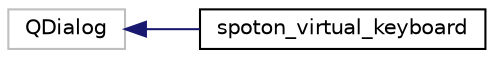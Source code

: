 digraph "Graphical Class Hierarchy"
{
 // LATEX_PDF_SIZE
  edge [fontname="Helvetica",fontsize="10",labelfontname="Helvetica",labelfontsize="10"];
  node [fontname="Helvetica",fontsize="10",shape=record];
  rankdir="LR";
  Node71 [label="QDialog",height=0.2,width=0.4,color="grey75", fillcolor="white", style="filled",tooltip=" "];
  Node71 -> Node0 [dir="back",color="midnightblue",fontsize="10",style="solid",fontname="Helvetica"];
  Node0 [label="spoton_virtual_keyboard",height=0.2,width=0.4,color="black", fillcolor="white", style="filled",URL="$classspoton__virtual__keyboard.html",tooltip=" "];
}
